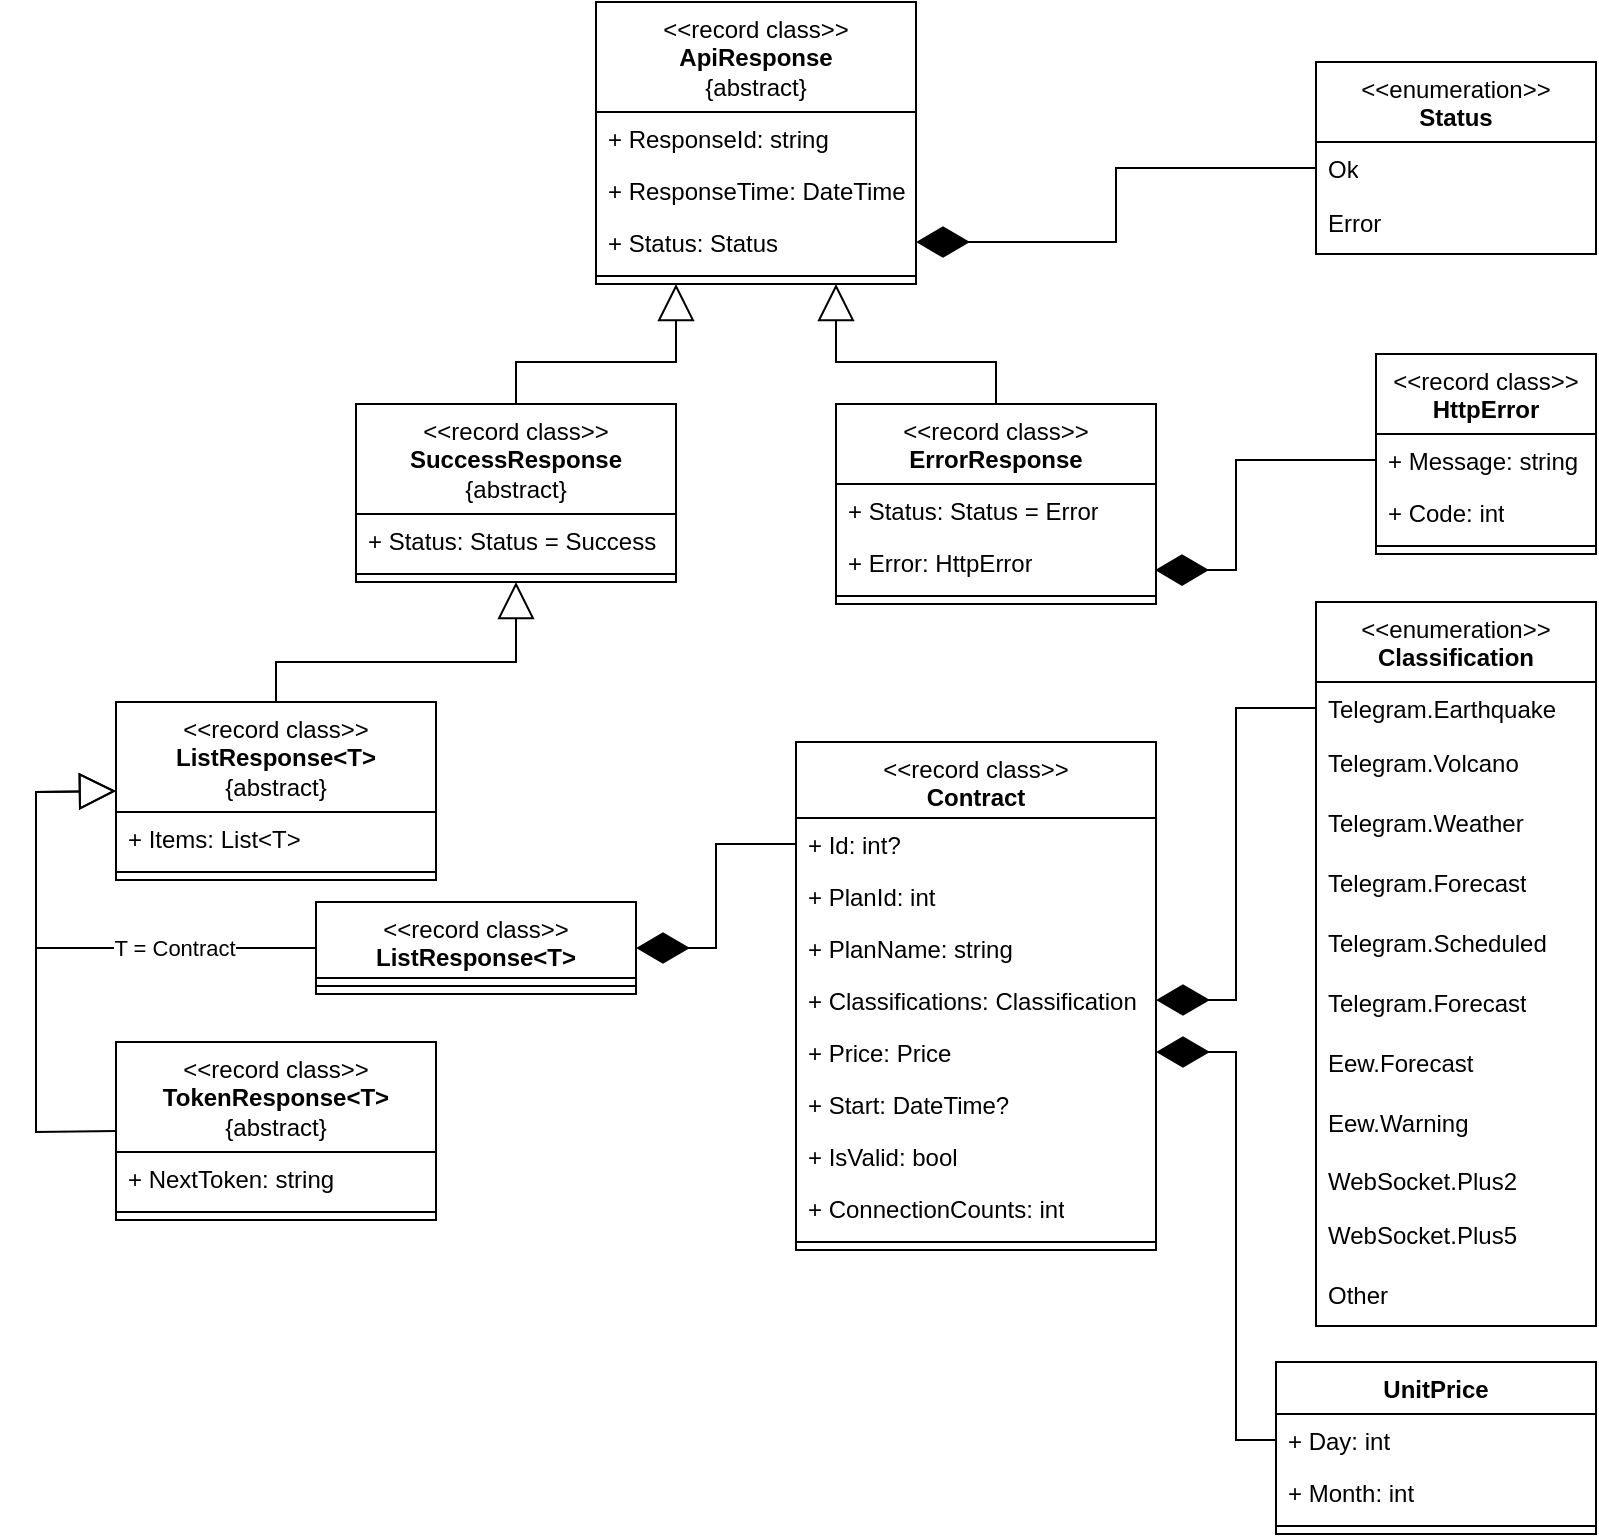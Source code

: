 <mxfile version="24.7.17">
  <diagram id="C5RBs43oDa-KdzZeNtuy" name="Page-1">
    <mxGraphModel dx="995" dy="664" grid="1" gridSize="10" guides="1" tooltips="1" connect="1" arrows="1" fold="1" page="1" pageScale="1" pageWidth="827" pageHeight="1169" math="0" shadow="0">
      <root>
        <mxCell id="WIyWlLk6GJQsqaUBKTNV-0" />
        <mxCell id="WIyWlLk6GJQsqaUBKTNV-1" parent="WIyWlLk6GJQsqaUBKTNV-0" />
        <mxCell id="YLLOaxHBiWGZTTnEDzXJ-4" value="&amp;lt;&amp;lt;enumeration&amp;gt;&amp;gt;&lt;br&gt;&lt;b&gt;Status&lt;/b&gt;" style="swimlane;fontStyle=0;align=center;verticalAlign=top;childLayout=stackLayout;horizontal=1;startSize=40;horizontalStack=0;resizeParent=1;resizeParentMax=0;resizeLast=0;collapsible=0;marginBottom=0;html=1;whiteSpace=wrap;" vertex="1" parent="WIyWlLk6GJQsqaUBKTNV-1">
          <mxGeometry x="680" y="40" width="140" height="96" as="geometry" />
        </mxCell>
        <mxCell id="YLLOaxHBiWGZTTnEDzXJ-6" value="Ok" style="text;strokeColor=none;fillColor=none;align=left;verticalAlign=top;spacingLeft=4;spacingRight=4;overflow=hidden;rotatable=0;points=[[0,0.5],[1,0.5]];portConstraint=eastwest;whiteSpace=wrap;html=1;" vertex="1" parent="YLLOaxHBiWGZTTnEDzXJ-4">
          <mxGeometry y="40" width="140" height="26" as="geometry" />
        </mxCell>
        <mxCell id="YLLOaxHBiWGZTTnEDzXJ-5" value="Error" style="text;html=1;strokeColor=none;fillColor=none;align=left;verticalAlign=middle;spacingLeft=4;spacingRight=4;overflow=hidden;rotatable=0;points=[[0,0.5],[1,0.5]];portConstraint=eastwest;whiteSpace=wrap;" vertex="1" parent="YLLOaxHBiWGZTTnEDzXJ-4">
          <mxGeometry y="66" width="140" height="30" as="geometry" />
        </mxCell>
        <mxCell id="YLLOaxHBiWGZTTnEDzXJ-40" value="" style="endArrow=diamondThin;endFill=1;endSize=24;html=1;rounded=0;entryX=1;entryY=0.5;entryDx=0;entryDy=0;exitX=0;exitY=0.5;exitDx=0;exitDy=0;" edge="1" parent="WIyWlLk6GJQsqaUBKTNV-1" source="YLLOaxHBiWGZTTnEDzXJ-6" target="YLLOaxHBiWGZTTnEDzXJ-19">
          <mxGeometry width="160" relative="1" as="geometry">
            <mxPoint x="660" y="100" as="sourcePoint" />
            <mxPoint x="650" y="90" as="targetPoint" />
            <Array as="points">
              <mxPoint x="580" y="93" />
              <mxPoint x="580" y="130" />
            </Array>
          </mxGeometry>
        </mxCell>
        <mxCell id="YLLOaxHBiWGZTTnEDzXJ-42" value="" style="endArrow=diamondThin;endFill=1;endSize=24;html=1;rounded=0;exitX=0;exitY=0.5;exitDx=0;exitDy=0;entryX=0.997;entryY=0.656;entryDx=0;entryDy=0;entryPerimeter=0;" edge="1" parent="WIyWlLk6GJQsqaUBKTNV-1" source="YLLOaxHBiWGZTTnEDzXJ-34" target="YLLOaxHBiWGZTTnEDzXJ-29">
          <mxGeometry width="160" relative="1" as="geometry">
            <mxPoint x="490" y="210" as="sourcePoint" />
            <mxPoint x="650" y="210" as="targetPoint" />
            <Array as="points">
              <mxPoint x="640" y="239" />
              <mxPoint x="640" y="294" />
            </Array>
          </mxGeometry>
        </mxCell>
        <mxCell id="YLLOaxHBiWGZTTnEDzXJ-43" value="" style="endArrow=block;endSize=16;endFill=0;html=1;rounded=0;entryX=0.75;entryY=1;entryDx=0;entryDy=0;exitX=0.5;exitY=0;exitDx=0;exitDy=0;" edge="1" parent="WIyWlLk6GJQsqaUBKTNV-1" source="YLLOaxHBiWGZTTnEDzXJ-134" target="YLLOaxHBiWGZTTnEDzXJ-117">
          <mxGeometry x="0.765" y="38" width="160" relative="1" as="geometry">
            <mxPoint x="520" y="200" as="sourcePoint" />
            <mxPoint x="640" y="180" as="targetPoint" />
            <Array as="points">
              <mxPoint x="520" y="190" />
              <mxPoint x="440" y="190" />
            </Array>
            <mxPoint as="offset" />
          </mxGeometry>
        </mxCell>
        <mxCell id="YLLOaxHBiWGZTTnEDzXJ-44" value="" style="endArrow=block;endSize=16;endFill=0;html=1;rounded=0;exitX=0.5;exitY=0;exitDx=0;exitDy=0;entryX=0.25;entryY=1;entryDx=0;entryDy=0;" edge="1" parent="WIyWlLk6GJQsqaUBKTNV-1" source="YLLOaxHBiWGZTTnEDzXJ-142" target="YLLOaxHBiWGZTTnEDzXJ-117">
          <mxGeometry width="160" relative="1" as="geometry">
            <mxPoint x="340" y="180" as="sourcePoint" />
            <mxPoint x="500" y="180" as="targetPoint" />
            <Array as="points">
              <mxPoint x="280" y="190" />
              <mxPoint x="360" y="190" />
            </Array>
          </mxGeometry>
        </mxCell>
        <mxCell id="YLLOaxHBiWGZTTnEDzXJ-48" value="" style="endArrow=block;endSize=16;endFill=0;html=1;rounded=0;exitX=0.5;exitY=0;exitDx=0;exitDy=0;entryX=0.5;entryY=1;entryDx=0;entryDy=0;" edge="1" parent="WIyWlLk6GJQsqaUBKTNV-1" source="YLLOaxHBiWGZTTnEDzXJ-147" target="YLLOaxHBiWGZTTnEDzXJ-142">
          <mxGeometry width="160" relative="1" as="geometry">
            <mxPoint x="280" y="270" as="sourcePoint" />
            <mxPoint x="440" y="270" as="targetPoint" />
            <Array as="points">
              <mxPoint x="160" y="340" />
              <mxPoint x="280" y="340" />
            </Array>
          </mxGeometry>
        </mxCell>
        <mxCell id="YLLOaxHBiWGZTTnEDzXJ-63" value="UnitPrice" style="swimlane;fontStyle=1;align=center;verticalAlign=top;childLayout=stackLayout;horizontal=1;startSize=26;horizontalStack=0;resizeParent=1;resizeParentMax=0;resizeLast=0;collapsible=1;marginBottom=0;whiteSpace=wrap;html=1;" vertex="1" parent="WIyWlLk6GJQsqaUBKTNV-1">
          <mxGeometry x="660" y="690" width="160" height="86" as="geometry" />
        </mxCell>
        <mxCell id="YLLOaxHBiWGZTTnEDzXJ-64" value="+ Day: int" style="text;strokeColor=none;fillColor=none;align=left;verticalAlign=top;spacingLeft=4;spacingRight=4;overflow=hidden;rotatable=0;points=[[0,0.5],[1,0.5]];portConstraint=eastwest;whiteSpace=wrap;html=1;" vertex="1" parent="YLLOaxHBiWGZTTnEDzXJ-63">
          <mxGeometry y="26" width="160" height="26" as="geometry" />
        </mxCell>
        <mxCell id="YLLOaxHBiWGZTTnEDzXJ-65" value="+ Month: int" style="text;strokeColor=none;fillColor=none;align=left;verticalAlign=top;spacingLeft=4;spacingRight=4;overflow=hidden;rotatable=0;points=[[0,0.5],[1,0.5]];portConstraint=eastwest;whiteSpace=wrap;html=1;" vertex="1" parent="YLLOaxHBiWGZTTnEDzXJ-63">
          <mxGeometry y="52" width="160" height="26" as="geometry" />
        </mxCell>
        <mxCell id="YLLOaxHBiWGZTTnEDzXJ-66" value="" style="line;strokeWidth=1;fillColor=none;align=left;verticalAlign=middle;spacingTop=-1;spacingLeft=3;spacingRight=3;rotatable=0;labelPosition=right;points=[];portConstraint=eastwest;strokeColor=inherit;" vertex="1" parent="YLLOaxHBiWGZTTnEDzXJ-63">
          <mxGeometry y="78" width="160" height="8" as="geometry" />
        </mxCell>
        <mxCell id="YLLOaxHBiWGZTTnEDzXJ-67" value="" style="endArrow=diamondThin;endFill=1;endSize=24;html=1;rounded=0;exitX=0;exitY=0.5;exitDx=0;exitDy=0;entryX=1;entryY=0.5;entryDx=0;entryDy=0;" edge="1" parent="WIyWlLk6GJQsqaUBKTNV-1" source="YLLOaxHBiWGZTTnEDzXJ-64" target="YLLOaxHBiWGZTTnEDzXJ-59">
          <mxGeometry width="160" relative="1" as="geometry">
            <mxPoint x="400" y="270" as="sourcePoint" />
            <mxPoint x="560" y="270" as="targetPoint" />
            <Array as="points">
              <mxPoint x="640" y="729" />
              <mxPoint x="640" y="535" />
            </Array>
          </mxGeometry>
        </mxCell>
        <mxCell id="YLLOaxHBiWGZTTnEDzXJ-79" value="&amp;lt;&amp;lt;enumeration&amp;gt;&amp;gt;&lt;br&gt;&lt;b&gt;Classification&lt;/b&gt;" style="swimlane;fontStyle=0;align=center;verticalAlign=top;childLayout=stackLayout;horizontal=1;startSize=40;horizontalStack=0;resizeParent=1;resizeParentMax=0;resizeLast=0;collapsible=0;marginBottom=0;html=1;whiteSpace=wrap;" vertex="1" parent="WIyWlLk6GJQsqaUBKTNV-1">
          <mxGeometry x="680" y="310" width="140" height="362" as="geometry" />
        </mxCell>
        <mxCell id="YLLOaxHBiWGZTTnEDzXJ-80" value="Telegram.Earthquake" style="text;strokeColor=none;fillColor=none;align=left;verticalAlign=top;spacingLeft=4;spacingRight=4;overflow=hidden;rotatable=0;points=[[0,0.5],[1,0.5]];portConstraint=eastwest;whiteSpace=wrap;html=1;" vertex="1" parent="YLLOaxHBiWGZTTnEDzXJ-79">
          <mxGeometry y="40" width="140" height="26" as="geometry" />
        </mxCell>
        <mxCell id="YLLOaxHBiWGZTTnEDzXJ-81" value="Telegram.Volcano" style="text;html=1;strokeColor=none;fillColor=none;align=left;verticalAlign=middle;spacingLeft=4;spacingRight=4;overflow=hidden;rotatable=0;points=[[0,0.5],[1,0.5]];portConstraint=eastwest;whiteSpace=wrap;" vertex="1" parent="YLLOaxHBiWGZTTnEDzXJ-79">
          <mxGeometry y="66" width="140" height="30" as="geometry" />
        </mxCell>
        <mxCell id="YLLOaxHBiWGZTTnEDzXJ-82" value="Telegram.Weather" style="text;html=1;strokeColor=none;fillColor=none;align=left;verticalAlign=middle;spacingLeft=4;spacingRight=4;overflow=hidden;rotatable=0;points=[[0,0.5],[1,0.5]];portConstraint=eastwest;whiteSpace=wrap;" vertex="1" parent="YLLOaxHBiWGZTTnEDzXJ-79">
          <mxGeometry y="96" width="140" height="30" as="geometry" />
        </mxCell>
        <mxCell id="YLLOaxHBiWGZTTnEDzXJ-83" value="Telegram.Forecast" style="text;html=1;strokeColor=none;fillColor=none;align=left;verticalAlign=middle;spacingLeft=4;spacingRight=4;overflow=hidden;rotatable=0;points=[[0,0.5],[1,0.5]];portConstraint=eastwest;whiteSpace=wrap;" vertex="1" parent="YLLOaxHBiWGZTTnEDzXJ-79">
          <mxGeometry y="126" width="140" height="30" as="geometry" />
        </mxCell>
        <mxCell id="YLLOaxHBiWGZTTnEDzXJ-89" value="Telegram.Scheduled" style="text;html=1;strokeColor=none;fillColor=none;align=left;verticalAlign=middle;spacingLeft=4;spacingRight=4;overflow=hidden;rotatable=0;points=[[0,0.5],[1,0.5]];portConstraint=eastwest;whiteSpace=wrap;" vertex="1" parent="YLLOaxHBiWGZTTnEDzXJ-79">
          <mxGeometry y="156" width="140" height="30" as="geometry" />
        </mxCell>
        <mxCell id="YLLOaxHBiWGZTTnEDzXJ-88" value="Telegram.Forecast" style="text;html=1;strokeColor=none;fillColor=none;align=left;verticalAlign=middle;spacingLeft=4;spacingRight=4;overflow=hidden;rotatable=0;points=[[0,0.5],[1,0.5]];portConstraint=eastwest;whiteSpace=wrap;" vertex="1" parent="YLLOaxHBiWGZTTnEDzXJ-79">
          <mxGeometry y="186" width="140" height="30" as="geometry" />
        </mxCell>
        <mxCell id="YLLOaxHBiWGZTTnEDzXJ-87" value="Eew.Forecast" style="text;html=1;strokeColor=none;fillColor=none;align=left;verticalAlign=middle;spacingLeft=4;spacingRight=4;overflow=hidden;rotatable=0;points=[[0,0.5],[1,0.5]];portConstraint=eastwest;whiteSpace=wrap;" vertex="1" parent="YLLOaxHBiWGZTTnEDzXJ-79">
          <mxGeometry y="216" width="140" height="30" as="geometry" />
        </mxCell>
        <mxCell id="YLLOaxHBiWGZTTnEDzXJ-86" value="Eew.Warning" style="text;html=1;strokeColor=none;fillColor=none;align=left;verticalAlign=middle;spacingLeft=4;spacingRight=4;overflow=hidden;rotatable=0;points=[[0,0.5],[1,0.5]];portConstraint=eastwest;whiteSpace=wrap;" vertex="1" parent="YLLOaxHBiWGZTTnEDzXJ-79">
          <mxGeometry y="246" width="140" height="30" as="geometry" />
        </mxCell>
        <mxCell id="YLLOaxHBiWGZTTnEDzXJ-85" value="WebSocket.Plus2" style="text;strokeColor=none;fillColor=none;align=left;verticalAlign=top;spacingLeft=4;spacingRight=4;overflow=hidden;rotatable=0;points=[[0,0.5],[1,0.5]];portConstraint=eastwest;whiteSpace=wrap;html=1;" vertex="1" parent="YLLOaxHBiWGZTTnEDzXJ-79">
          <mxGeometry y="276" width="140" height="26" as="geometry" />
        </mxCell>
        <mxCell id="YLLOaxHBiWGZTTnEDzXJ-84" value="WebSocket.Plus5" style="text;html=1;strokeColor=none;fillColor=none;align=left;verticalAlign=middle;spacingLeft=4;spacingRight=4;overflow=hidden;rotatable=0;points=[[0,0.5],[1,0.5]];portConstraint=eastwest;whiteSpace=wrap;" vertex="1" parent="YLLOaxHBiWGZTTnEDzXJ-79">
          <mxGeometry y="302" width="140" height="30" as="geometry" />
        </mxCell>
        <mxCell id="YLLOaxHBiWGZTTnEDzXJ-90" value="Other" style="text;html=1;strokeColor=none;fillColor=none;align=left;verticalAlign=middle;spacingLeft=4;spacingRight=4;overflow=hidden;rotatable=0;points=[[0,0.5],[1,0.5]];portConstraint=eastwest;whiteSpace=wrap;" vertex="1" parent="YLLOaxHBiWGZTTnEDzXJ-79">
          <mxGeometry y="332" width="140" height="30" as="geometry" />
        </mxCell>
        <mxCell id="YLLOaxHBiWGZTTnEDzXJ-91" value="" style="endArrow=diamondThin;endFill=1;endSize=24;html=1;rounded=0;exitX=0;exitY=0.5;exitDx=0;exitDy=0;entryX=1;entryY=0.5;entryDx=0;entryDy=0;" edge="1" parent="WIyWlLk6GJQsqaUBKTNV-1" source="YLLOaxHBiWGZTTnEDzXJ-80" target="YLLOaxHBiWGZTTnEDzXJ-60">
          <mxGeometry width="160" relative="1" as="geometry">
            <mxPoint x="660" y="490" as="sourcePoint" />
            <mxPoint x="630" y="480" as="targetPoint" />
            <Array as="points">
              <mxPoint x="640" y="363" />
              <mxPoint x="640" y="509" />
            </Array>
          </mxGeometry>
        </mxCell>
        <mxCell id="YLLOaxHBiWGZTTnEDzXJ-103" value="" style="endArrow=diamondThin;endFill=1;endSize=24;html=1;rounded=0;entryX=1;entryY=0.5;entryDx=0;entryDy=0;exitX=0;exitY=0.5;exitDx=0;exitDy=0;" edge="1" parent="WIyWlLk6GJQsqaUBKTNV-1" source="YLLOaxHBiWGZTTnEDzXJ-55" target="YLLOaxHBiWGZTTnEDzXJ-150">
          <mxGeometry width="160" relative="1" as="geometry">
            <mxPoint x="413" y="431" as="sourcePoint" />
            <mxPoint x="460" y="560" as="targetPoint" />
            <Array as="points">
              <mxPoint x="380" y="431" />
              <mxPoint x="380" y="483" />
            </Array>
          </mxGeometry>
        </mxCell>
        <mxCell id="YLLOaxHBiWGZTTnEDzXJ-104" value="T = Contract" style="endArrow=block;endSize=16;endFill=0;html=1;rounded=0;entryX=0;entryY=0.5;entryDx=0;entryDy=0;exitX=0;exitY=0.5;exitDx=0;exitDy=0;" edge="1" parent="WIyWlLk6GJQsqaUBKTNV-1" source="YLLOaxHBiWGZTTnEDzXJ-150" target="YLLOaxHBiWGZTTnEDzXJ-147">
          <mxGeometry x="-0.45" width="160" relative="1" as="geometry">
            <mxPoint x="250" y="450" as="sourcePoint" />
            <mxPoint x="410" y="450" as="targetPoint" />
            <Array as="points">
              <mxPoint x="40" y="483" />
              <mxPoint x="40" y="405" />
            </Array>
            <mxPoint as="offset" />
          </mxGeometry>
        </mxCell>
        <mxCell id="YLLOaxHBiWGZTTnEDzXJ-117" value="&amp;lt;&amp;lt;record class&amp;gt;&amp;gt;&lt;br&gt;&lt;b&gt;ApiResponse&lt;/b&gt;&lt;br&gt;{abstract}" style="swimlane;fontStyle=0;align=center;verticalAlign=top;childLayout=stackLayout;horizontal=1;startSize=55;horizontalStack=0;resizeParent=1;resizeParentMax=0;resizeLast=0;collapsible=0;marginBottom=0;html=1;whiteSpace=wrap;" vertex="1" parent="WIyWlLk6GJQsqaUBKTNV-1">
          <mxGeometry x="320" y="10" width="160" height="141" as="geometry" />
        </mxCell>
        <mxCell id="YLLOaxHBiWGZTTnEDzXJ-18" value="+ ResponseId: string" style="text;strokeColor=none;fillColor=none;align=left;verticalAlign=top;spacingLeft=4;spacingRight=4;overflow=hidden;rotatable=0;points=[[0,0.5],[1,0.5]];portConstraint=eastwest;whiteSpace=wrap;html=1;" vertex="1" parent="YLLOaxHBiWGZTTnEDzXJ-117">
          <mxGeometry y="55" width="160" height="26" as="geometry" />
        </mxCell>
        <mxCell id="YLLOaxHBiWGZTTnEDzXJ-15" value="+ ResponseTime: DateTime" style="text;strokeColor=none;fillColor=none;align=left;verticalAlign=top;spacingLeft=4;spacingRight=4;overflow=hidden;rotatable=0;points=[[0,0.5],[1,0.5]];portConstraint=eastwest;whiteSpace=wrap;html=1;" vertex="1" parent="YLLOaxHBiWGZTTnEDzXJ-117">
          <mxGeometry y="81" width="160" height="26" as="geometry" />
        </mxCell>
        <mxCell id="YLLOaxHBiWGZTTnEDzXJ-19" value="+ Status: Status" style="text;strokeColor=none;fillColor=none;align=left;verticalAlign=top;spacingLeft=4;spacingRight=4;overflow=hidden;rotatable=0;points=[[0,0.5],[1,0.5]];portConstraint=eastwest;whiteSpace=wrap;html=1;" vertex="1" parent="YLLOaxHBiWGZTTnEDzXJ-117">
          <mxGeometry y="107" width="160" height="26" as="geometry" />
        </mxCell>
        <mxCell id="YLLOaxHBiWGZTTnEDzXJ-122" value="" style="line;strokeWidth=1;fillColor=none;align=left;verticalAlign=middle;spacingTop=-1;spacingLeft=3;spacingRight=3;rotatable=0;labelPosition=right;points=[];portConstraint=eastwest;" vertex="1" parent="YLLOaxHBiWGZTTnEDzXJ-117">
          <mxGeometry y="133" width="160" height="8" as="geometry" />
        </mxCell>
        <mxCell id="YLLOaxHBiWGZTTnEDzXJ-125" value="&amp;lt;&amp;lt;record class&amp;gt;&amp;gt;&lt;br&gt;&lt;b&gt;HttpError&lt;/b&gt;" style="swimlane;fontStyle=0;align=center;verticalAlign=top;childLayout=stackLayout;horizontal=1;startSize=40;horizontalStack=0;resizeParent=1;resizeParentMax=0;resizeLast=0;collapsible=0;marginBottom=0;html=1;whiteSpace=wrap;" vertex="1" parent="WIyWlLk6GJQsqaUBKTNV-1">
          <mxGeometry x="710" y="186" width="110" height="100" as="geometry" />
        </mxCell>
        <mxCell id="YLLOaxHBiWGZTTnEDzXJ-34" value="+ Message: string" style="text;strokeColor=none;fillColor=none;align=left;verticalAlign=top;spacingLeft=4;spacingRight=4;overflow=hidden;rotatable=0;points=[[0,0.5],[1,0.5]];portConstraint=eastwest;whiteSpace=wrap;html=1;" vertex="1" parent="YLLOaxHBiWGZTTnEDzXJ-125">
          <mxGeometry y="40" width="110" height="26" as="geometry" />
        </mxCell>
        <mxCell id="YLLOaxHBiWGZTTnEDzXJ-35" value="+ Code: int" style="text;strokeColor=none;fillColor=none;align=left;verticalAlign=top;spacingLeft=4;spacingRight=4;overflow=hidden;rotatable=0;points=[[0,0.5],[1,0.5]];portConstraint=eastwest;whiteSpace=wrap;html=1;" vertex="1" parent="YLLOaxHBiWGZTTnEDzXJ-125">
          <mxGeometry y="66" width="110" height="26" as="geometry" />
        </mxCell>
        <mxCell id="YLLOaxHBiWGZTTnEDzXJ-129" value="" style="line;strokeWidth=1;fillColor=none;align=left;verticalAlign=middle;spacingTop=-1;spacingLeft=3;spacingRight=3;rotatable=0;labelPosition=right;points=[];portConstraint=eastwest;" vertex="1" parent="YLLOaxHBiWGZTTnEDzXJ-125">
          <mxGeometry y="92" width="110" height="8" as="geometry" />
        </mxCell>
        <mxCell id="YLLOaxHBiWGZTTnEDzXJ-134" value="&amp;lt;&amp;lt;record class&amp;gt;&amp;gt;&lt;br&gt;&lt;b&gt;ErrorResponse&lt;/b&gt;" style="swimlane;fontStyle=0;align=center;verticalAlign=top;childLayout=stackLayout;horizontal=1;startSize=40;horizontalStack=0;resizeParent=1;resizeParentMax=0;resizeLast=0;collapsible=0;marginBottom=0;html=1;whiteSpace=wrap;" vertex="1" parent="WIyWlLk6GJQsqaUBKTNV-1">
          <mxGeometry x="440" y="211" width="160" height="100" as="geometry" />
        </mxCell>
        <mxCell id="YLLOaxHBiWGZTTnEDzXJ-28" value="+ Status: Status = Error" style="text;strokeColor=none;fillColor=none;align=left;verticalAlign=top;spacingLeft=4;spacingRight=4;overflow=hidden;rotatable=0;points=[[0,0.5],[1,0.5]];portConstraint=eastwest;whiteSpace=wrap;html=1;" vertex="1" parent="YLLOaxHBiWGZTTnEDzXJ-134">
          <mxGeometry y="40" width="160" height="26" as="geometry" />
        </mxCell>
        <mxCell id="YLLOaxHBiWGZTTnEDzXJ-29" value="+ Error: HttpError" style="text;strokeColor=none;fillColor=none;align=left;verticalAlign=top;spacingLeft=4;spacingRight=4;overflow=hidden;rotatable=0;points=[[0,0.5],[1,0.5]];portConstraint=eastwest;whiteSpace=wrap;html=1;" vertex="1" parent="YLLOaxHBiWGZTTnEDzXJ-134">
          <mxGeometry y="66" width="160" height="26" as="geometry" />
        </mxCell>
        <mxCell id="YLLOaxHBiWGZTTnEDzXJ-137" value="" style="line;strokeWidth=1;fillColor=none;align=left;verticalAlign=middle;spacingTop=-1;spacingLeft=3;spacingRight=3;rotatable=0;labelPosition=right;points=[];portConstraint=eastwest;" vertex="1" parent="YLLOaxHBiWGZTTnEDzXJ-134">
          <mxGeometry y="92" width="160" height="8" as="geometry" />
        </mxCell>
        <mxCell id="YLLOaxHBiWGZTTnEDzXJ-142" value="&amp;lt;&amp;lt;record class&amp;gt;&amp;gt;&lt;br&gt;&lt;b&gt;SuccessResponse&lt;/b&gt;&lt;br&gt;{abstract}" style="swimlane;fontStyle=0;align=center;verticalAlign=top;childLayout=stackLayout;horizontal=1;startSize=55;horizontalStack=0;resizeParent=1;resizeParentMax=0;resizeLast=0;collapsible=0;marginBottom=0;html=1;whiteSpace=wrap;" vertex="1" parent="WIyWlLk6GJQsqaUBKTNV-1">
          <mxGeometry x="200" y="211" width="160" height="89" as="geometry" />
        </mxCell>
        <mxCell id="YLLOaxHBiWGZTTnEDzXJ-145" value="+ Status: Status = Success" style="text;strokeColor=none;fillColor=none;align=left;verticalAlign=top;spacingLeft=4;spacingRight=4;overflow=hidden;rotatable=0;points=[[0,0.5],[1,0.5]];portConstraint=eastwest;whiteSpace=wrap;html=1;" vertex="1" parent="YLLOaxHBiWGZTTnEDzXJ-142">
          <mxGeometry y="55" width="160" height="26" as="geometry" />
        </mxCell>
        <mxCell id="YLLOaxHBiWGZTTnEDzXJ-146" value="" style="line;strokeWidth=1;fillColor=none;align=left;verticalAlign=middle;spacingTop=-1;spacingLeft=3;spacingRight=3;rotatable=0;labelPosition=right;points=[];portConstraint=eastwest;" vertex="1" parent="YLLOaxHBiWGZTTnEDzXJ-142">
          <mxGeometry y="81" width="160" height="8" as="geometry" />
        </mxCell>
        <mxCell id="YLLOaxHBiWGZTTnEDzXJ-147" value="&amp;lt;&amp;lt;record class&amp;gt;&amp;gt;&lt;br&gt;&lt;b&gt;ListResponse&amp;lt;T&amp;gt;&lt;/b&gt;&lt;br&gt;{abstract}" style="swimlane;fontStyle=0;align=center;verticalAlign=top;childLayout=stackLayout;horizontal=1;startSize=55;horizontalStack=0;resizeParent=1;resizeParentMax=0;resizeLast=0;collapsible=0;marginBottom=0;html=1;whiteSpace=wrap;" vertex="1" parent="WIyWlLk6GJQsqaUBKTNV-1">
          <mxGeometry x="80" y="360" width="160" height="89" as="geometry" />
        </mxCell>
        <mxCell id="YLLOaxHBiWGZTTnEDzXJ-148" value="+ Items: List&amp;lt;T&amp;gt;" style="text;strokeColor=none;fillColor=none;align=left;verticalAlign=top;spacingLeft=4;spacingRight=4;overflow=hidden;rotatable=0;points=[[0,0.5],[1,0.5]];portConstraint=eastwest;whiteSpace=wrap;html=1;" vertex="1" parent="YLLOaxHBiWGZTTnEDzXJ-147">
          <mxGeometry y="55" width="160" height="26" as="geometry" />
        </mxCell>
        <mxCell id="YLLOaxHBiWGZTTnEDzXJ-149" value="" style="line;strokeWidth=1;fillColor=none;align=left;verticalAlign=middle;spacingTop=-1;spacingLeft=3;spacingRight=3;rotatable=0;labelPosition=right;points=[];portConstraint=eastwest;" vertex="1" parent="YLLOaxHBiWGZTTnEDzXJ-147">
          <mxGeometry y="81" width="160" height="8" as="geometry" />
        </mxCell>
        <mxCell id="YLLOaxHBiWGZTTnEDzXJ-150" value="&amp;lt;&amp;lt;record class&amp;gt;&amp;gt;&lt;br&gt;&lt;b&gt;ListResponse&amp;lt;T&amp;gt;&lt;/b&gt;" style="swimlane;fontStyle=0;align=center;verticalAlign=top;childLayout=stackLayout;horizontal=1;startSize=38;horizontalStack=0;resizeParent=1;resizeParentMax=0;resizeLast=0;collapsible=0;marginBottom=0;html=1;whiteSpace=wrap;" vertex="1" parent="WIyWlLk6GJQsqaUBKTNV-1">
          <mxGeometry x="180" y="460" width="160" height="46" as="geometry" />
        </mxCell>
        <mxCell id="YLLOaxHBiWGZTTnEDzXJ-152" value="" style="line;strokeWidth=1;fillColor=none;align=left;verticalAlign=middle;spacingTop=-1;spacingLeft=3;spacingRight=3;rotatable=0;labelPosition=right;points=[];portConstraint=eastwest;" vertex="1" parent="YLLOaxHBiWGZTTnEDzXJ-150">
          <mxGeometry y="38" width="160" height="8" as="geometry" />
        </mxCell>
        <mxCell id="YLLOaxHBiWGZTTnEDzXJ-154" value="&amp;lt;&amp;lt;record class&amp;gt;&amp;gt;&lt;br&gt;&lt;b&gt;Contract&lt;/b&gt;" style="swimlane;fontStyle=0;align=center;verticalAlign=top;childLayout=stackLayout;horizontal=1;startSize=38;horizontalStack=0;resizeParent=1;resizeParentMax=0;resizeLast=0;collapsible=0;marginBottom=0;html=1;whiteSpace=wrap;" vertex="1" parent="WIyWlLk6GJQsqaUBKTNV-1">
          <mxGeometry x="420" y="380" width="180" height="254" as="geometry" />
        </mxCell>
        <mxCell id="YLLOaxHBiWGZTTnEDzXJ-55" value="+ Id: int?" style="text;strokeColor=none;fillColor=none;align=left;verticalAlign=top;spacingLeft=4;spacingRight=4;overflow=hidden;rotatable=0;points=[[0,0.5],[1,0.5]];portConstraint=eastwest;whiteSpace=wrap;html=1;" vertex="1" parent="YLLOaxHBiWGZTTnEDzXJ-154">
          <mxGeometry y="38" width="180" height="26" as="geometry" />
        </mxCell>
        <mxCell id="YLLOaxHBiWGZTTnEDzXJ-56" value="+ PlanId: int" style="text;strokeColor=none;fillColor=none;align=left;verticalAlign=top;spacingLeft=4;spacingRight=4;overflow=hidden;rotatable=0;points=[[0,0.5],[1,0.5]];portConstraint=eastwest;whiteSpace=wrap;html=1;" vertex="1" parent="YLLOaxHBiWGZTTnEDzXJ-154">
          <mxGeometry y="64" width="180" height="26" as="geometry" />
        </mxCell>
        <mxCell id="YLLOaxHBiWGZTTnEDzXJ-57" value="+ PlanName: string" style="text;strokeColor=none;fillColor=none;align=left;verticalAlign=top;spacingLeft=4;spacingRight=4;overflow=hidden;rotatable=0;points=[[0,0.5],[1,0.5]];portConstraint=eastwest;whiteSpace=wrap;html=1;" vertex="1" parent="YLLOaxHBiWGZTTnEDzXJ-154">
          <mxGeometry y="90" width="180" height="26" as="geometry" />
        </mxCell>
        <mxCell id="YLLOaxHBiWGZTTnEDzXJ-60" value="+ Classifications: Classification" style="text;strokeColor=none;fillColor=none;align=left;verticalAlign=top;spacingLeft=4;spacingRight=4;overflow=hidden;rotatable=0;points=[[0,0.5],[1,0.5]];portConstraint=eastwest;whiteSpace=wrap;html=1;" vertex="1" parent="YLLOaxHBiWGZTTnEDzXJ-154">
          <mxGeometry y="116" width="180" height="26" as="geometry" />
        </mxCell>
        <mxCell id="YLLOaxHBiWGZTTnEDzXJ-59" value="+ Price: Price" style="text;strokeColor=none;fillColor=none;align=left;verticalAlign=top;spacingLeft=4;spacingRight=4;overflow=hidden;rotatable=0;points=[[0,0.5],[1,0.5]];portConstraint=eastwest;whiteSpace=wrap;html=1;" vertex="1" parent="YLLOaxHBiWGZTTnEDzXJ-154">
          <mxGeometry y="142" width="180" height="26" as="geometry" />
        </mxCell>
        <mxCell id="YLLOaxHBiWGZTTnEDzXJ-73" value="+ Start: DateTime?" style="text;strokeColor=none;fillColor=none;align=left;verticalAlign=top;spacingLeft=4;spacingRight=4;overflow=hidden;rotatable=0;points=[[0,0.5],[1,0.5]];portConstraint=eastwest;whiteSpace=wrap;html=1;" vertex="1" parent="YLLOaxHBiWGZTTnEDzXJ-154">
          <mxGeometry y="168" width="180" height="26" as="geometry" />
        </mxCell>
        <mxCell id="YLLOaxHBiWGZTTnEDzXJ-72" value="+ IsValid: bool" style="text;strokeColor=none;fillColor=none;align=left;verticalAlign=top;spacingLeft=4;spacingRight=4;overflow=hidden;rotatable=0;points=[[0,0.5],[1,0.5]];portConstraint=eastwest;whiteSpace=wrap;html=1;" vertex="1" parent="YLLOaxHBiWGZTTnEDzXJ-154">
          <mxGeometry y="194" width="180" height="26" as="geometry" />
        </mxCell>
        <mxCell id="YLLOaxHBiWGZTTnEDzXJ-74" value="+ ConnectionCounts: int" style="text;strokeColor=none;fillColor=none;align=left;verticalAlign=top;spacingLeft=4;spacingRight=4;overflow=hidden;rotatable=0;points=[[0,0.5],[1,0.5]];portConstraint=eastwest;whiteSpace=wrap;html=1;" vertex="1" parent="YLLOaxHBiWGZTTnEDzXJ-154">
          <mxGeometry y="220" width="180" height="26" as="geometry" />
        </mxCell>
        <mxCell id="YLLOaxHBiWGZTTnEDzXJ-156" value="" style="line;strokeWidth=1;fillColor=none;align=left;verticalAlign=middle;spacingTop=-1;spacingLeft=3;spacingRight=3;rotatable=0;labelPosition=right;points=[];portConstraint=eastwest;" vertex="1" parent="YLLOaxHBiWGZTTnEDzXJ-154">
          <mxGeometry y="246" width="180" height="8" as="geometry" />
        </mxCell>
        <mxCell id="YLLOaxHBiWGZTTnEDzXJ-157" value="&amp;lt;&amp;lt;record class&amp;gt;&amp;gt;&lt;br&gt;&lt;b&gt;TokenResponse&amp;lt;T&amp;gt;&lt;/b&gt;&lt;br&gt;{abstract}" style="swimlane;fontStyle=0;align=center;verticalAlign=top;childLayout=stackLayout;horizontal=1;startSize=55;horizontalStack=0;resizeParent=1;resizeParentMax=0;resizeLast=0;collapsible=0;marginBottom=0;html=1;whiteSpace=wrap;" vertex="1" parent="WIyWlLk6GJQsqaUBKTNV-1">
          <mxGeometry x="80" y="530" width="160" height="89" as="geometry" />
        </mxCell>
        <mxCell id="YLLOaxHBiWGZTTnEDzXJ-158" value="+ NextToken: string" style="text;strokeColor=none;fillColor=none;align=left;verticalAlign=top;spacingLeft=4;spacingRight=4;overflow=hidden;rotatable=0;points=[[0,0.5],[1,0.5]];portConstraint=eastwest;whiteSpace=wrap;html=1;" vertex="1" parent="YLLOaxHBiWGZTTnEDzXJ-157">
          <mxGeometry y="55" width="160" height="26" as="geometry" />
        </mxCell>
        <mxCell id="YLLOaxHBiWGZTTnEDzXJ-159" value="" style="line;strokeWidth=1;fillColor=none;align=left;verticalAlign=middle;spacingTop=-1;spacingLeft=3;spacingRight=3;rotatable=0;labelPosition=right;points=[];portConstraint=eastwest;" vertex="1" parent="YLLOaxHBiWGZTTnEDzXJ-157">
          <mxGeometry y="81" width="160" height="8" as="geometry" />
        </mxCell>
        <mxCell id="YLLOaxHBiWGZTTnEDzXJ-161" value="" style="endArrow=block;endSize=16;endFill=0;html=1;rounded=0;entryX=0;entryY=0.5;entryDx=0;entryDy=0;exitX=0;exitY=0.5;exitDx=0;exitDy=0;" edge="1" parent="WIyWlLk6GJQsqaUBKTNV-1" source="YLLOaxHBiWGZTTnEDzXJ-157" target="YLLOaxHBiWGZTTnEDzXJ-147">
          <mxGeometry width="160" relative="1" as="geometry">
            <mxPoint x="270" y="580" as="sourcePoint" />
            <mxPoint x="430" y="580" as="targetPoint" />
            <Array as="points">
              <mxPoint x="40" y="575" />
              <mxPoint x="40" y="405" />
            </Array>
          </mxGeometry>
        </mxCell>
      </root>
    </mxGraphModel>
  </diagram>
</mxfile>
